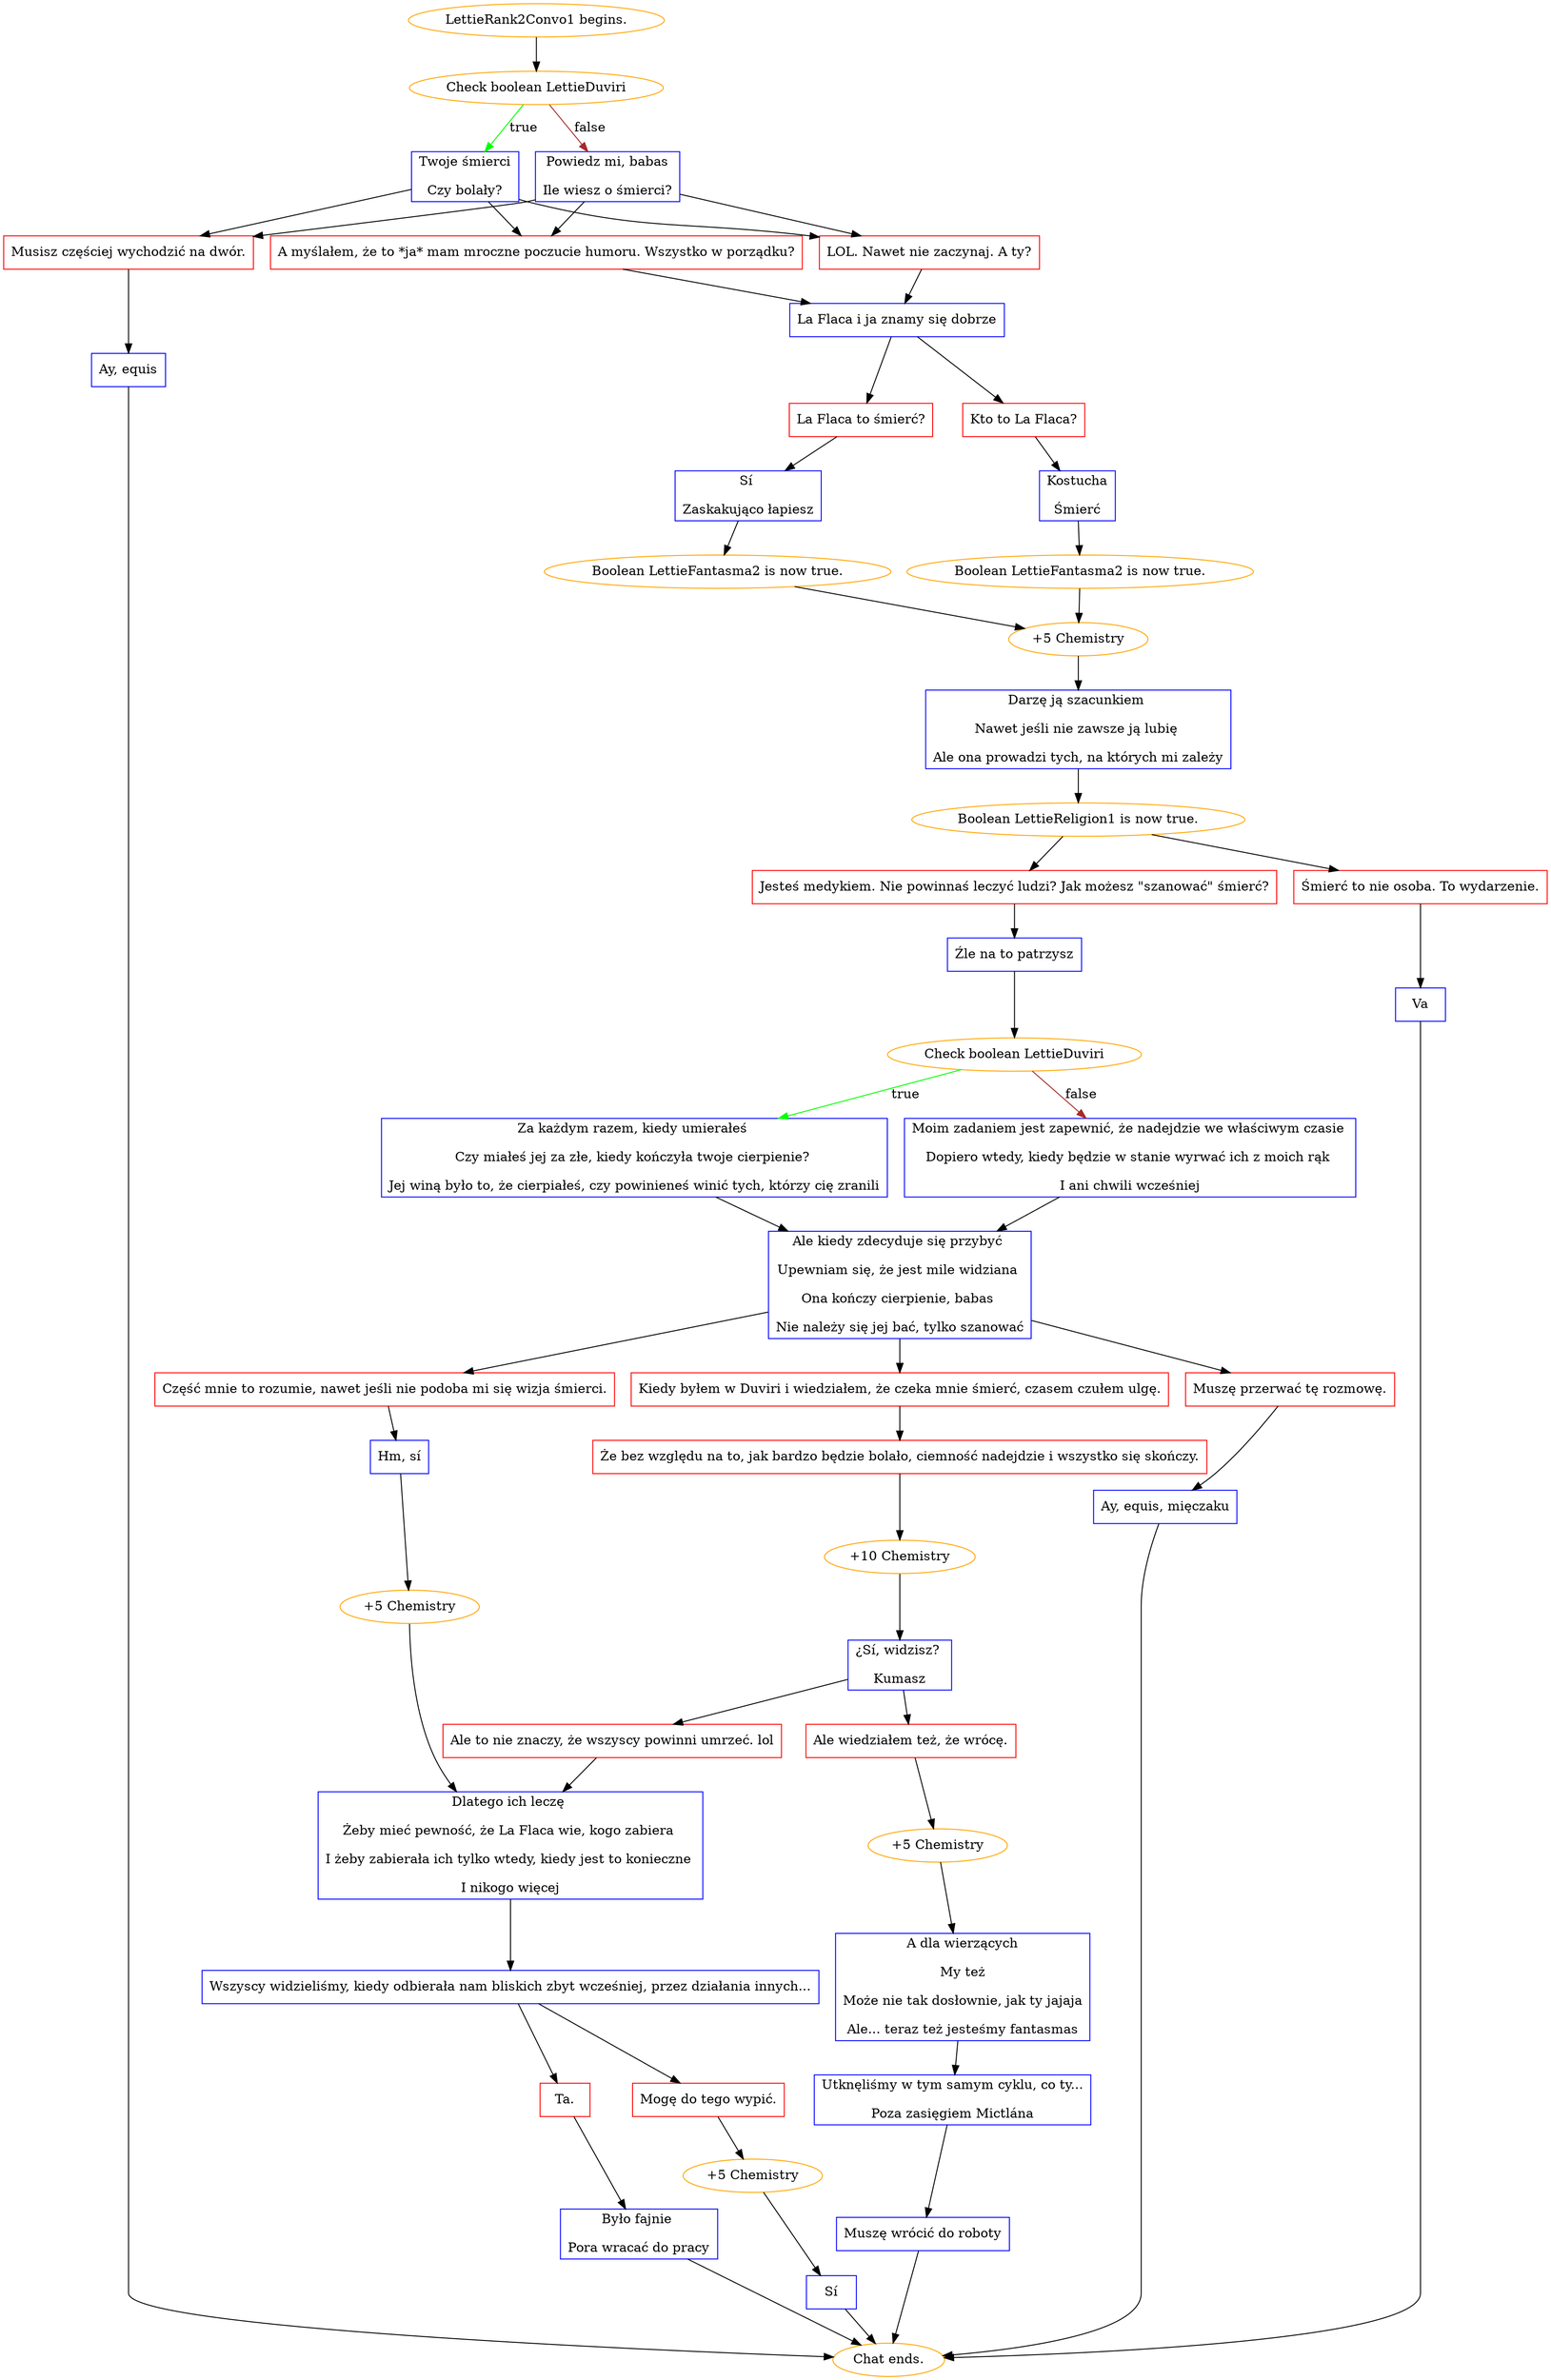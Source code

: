 digraph {
	"LettieRank2Convo1 begins." [color=orange];
		"LettieRank2Convo1 begins." -> j2549990084;
	j2549990084 [label="Check boolean LettieDuviri",color=orange];
		j2549990084 -> j1078364912 [label=true,color=green];
		j2549990084 -> j2417472100 [label=false,color=brown];
	j1078364912 [label="Twoje śmierci
Czy bolały?",shape=box,color=blue];
		j1078364912 -> j2616401127;
		j1078364912 -> j2551067693;
		j1078364912 -> j2312581643;
	j2417472100 [label="Powiedz mi, babas
Ile wiesz o śmierci?",shape=box,color=blue];
		j2417472100 -> j2616401127;
		j2417472100 -> j2551067693;
		j2417472100 -> j2312581643;
	j2616401127 [label="A myślałem, że to *ja* mam mroczne poczucie humoru. Wszystko w porządku?",shape=box,color=red];
		j2616401127 -> j3728382687;
	j2551067693 [label="LOL. Nawet nie zaczynaj. A ty?",shape=box,color=red];
		j2551067693 -> j3728382687;
	j2312581643 [label="Musisz częściej wychodzić na dwór.",shape=box,color=red];
		j2312581643 -> j1759475013;
	j3728382687 [label="La Flaca i ja znamy się dobrze",shape=box,color=blue];
		j3728382687 -> j185311319;
		j3728382687 -> j2535670100;
	j1759475013 [label="Ay, equis",shape=box,color=blue];
		j1759475013 -> "Chat ends.";
	j185311319 [label="La Flaca to śmierć?",shape=box,color=red];
		j185311319 -> j3670230094;
	j2535670100 [label="Kto to La Flaca?",shape=box,color=red];
		j2535670100 -> j550722318;
	"Chat ends." [color=orange];
	j3670230094 [label="Sí 
Zaskakująco łapiesz",shape=box,color=blue];
		j3670230094 -> j2518453253;
	j550722318 [label="Kostucha
Śmierć",shape=box,color=blue];
		j550722318 -> j1616060539;
	j2518453253 [label="Boolean LettieFantasma2 is now true.",color=orange];
		j2518453253 -> j390884441;
	j1616060539 [label="Boolean LettieFantasma2 is now true.",color=orange];
		j1616060539 -> j390884441;
	j390884441 [label="+5 Chemistry",color=orange];
		j390884441 -> j2148577268;
	j2148577268 [label="Darzę ją szacunkiem 
Nawet jeśli nie zawsze ją lubię 
Ale ona prowadzi tych, na których mi zależy",shape=box,color=blue];
		j2148577268 -> j4268386380;
	j4268386380 [label="Boolean LettieReligion1 is now true.",color=orange];
		j4268386380 -> j3415770224;
		j4268386380 -> j1429517869;
	j3415770224 [label="Jesteś medykiem. Nie powinnaś leczyć ludzi? Jak możesz \"szanować\" śmierć?",shape=box,color=red];
		j3415770224 -> j1745830309;
	j1429517869 [label="Śmierć to nie osoba. To wydarzenie.",shape=box,color=red];
		j1429517869 -> j2547240352;
	j1745830309 [label="Źle na to patrzysz",shape=box,color=blue];
		j1745830309 -> j4087927951;
	j2547240352 [label="Va",shape=box,color=blue];
		j2547240352 -> "Chat ends.";
	j4087927951 [label="Check boolean LettieDuviri",color=orange];
		j4087927951 -> j4172569601 [label=true,color=green];
		j4087927951 -> j1849722360 [label=false,color=brown];
	j4172569601 [label="Za każdym razem, kiedy umierałeś 
Czy miałeś jej za złe, kiedy kończyła twoje cierpienie? 
Jej winą było to, że cierpiałeś, czy powinieneś winić tych, którzy cię zranili",shape=box,color=blue];
		j4172569601 -> j2886271078;
	j1849722360 [label="Moim zadaniem jest zapewnić, że nadejdzie we właściwym czasie 
Dopiero wtedy, kiedy będzie w stanie wyrwać ich z moich rąk 
I ani chwili wcześniej",shape=box,color=blue];
		j1849722360 -> j2886271078;
	j2886271078 [label="Ale kiedy zdecyduje się przybyć 
Upewniam się, że jest mile widziana 
Ona kończy cierpienie, babas 
Nie należy się jej bać, tylko szanować",shape=box,color=blue];
		j2886271078 -> j2398526181;
		j2886271078 -> j1311678157;
		j2886271078 -> j2740818027;
	j2398526181 [label="Kiedy byłem w Duviri i wiedziałem, że czeka mnie śmierć, czasem czułem ulgę.",shape=box,color=red];
		j2398526181 -> j2013696992;
	j1311678157 [label="Część mnie to rozumie, nawet jeśli nie podoba mi się wizja śmierci.",shape=box,color=red];
		j1311678157 -> j2094779226;
	j2740818027 [label="Muszę przerwać tę rozmowę.",shape=box,color=red];
		j2740818027 -> j1927385933;
	j2013696992 [label="Że bez względu na to, jak bardzo będzie bolało, ciemność nadejdzie i wszystko się skończy.",shape=box,color=red];
		j2013696992 -> j764097162;
	j2094779226 [label="Hm, sí",shape=box,color=blue];
		j2094779226 -> j1658182234;
	j1927385933 [label="Ay, equis, mięczaku",shape=box,color=blue];
		j1927385933 -> "Chat ends.";
	j764097162 [label="+10 Chemistry",color=orange];
		j764097162 -> j3934418853;
	j1658182234 [label="+5 Chemistry",color=orange];
		j1658182234 -> j3659958315;
	j3934418853 [label="¿Sí, widzisz? 
Kumasz",shape=box,color=blue];
		j3934418853 -> j1177230145;
		j3934418853 -> j2467670945;
	j3659958315 [label="Dlatego ich leczę 
Żeby mieć pewność, że La Flaca wie, kogo zabiera 
I żeby zabierała ich tylko wtedy, kiedy jest to konieczne 
I nikogo więcej",shape=box,color=blue];
		j3659958315 -> j2371706459;
	j1177230145 [label="Ale wiedziałem też, że wrócę.",shape=box,color=red];
		j1177230145 -> j3949742896;
	j2467670945 [label="Ale to nie znaczy, że wszyscy powinni umrzeć. lol",shape=box,color=red];
		j2467670945 -> j3659958315;
	j2371706459 [label="Wszyscy widzieliśmy, kiedy odbierała nam bliskich zbyt wcześniej, przez działania innych...",shape=box,color=blue];
		j2371706459 -> j1986279202;
		j2371706459 -> j3467604776;
	j3949742896 [label="+5 Chemistry",color=orange];
		j3949742896 -> j3677922187;
	j1986279202 [label="Ta.",shape=box,color=red];
		j1986279202 -> j3550584965;
	j3467604776 [label="Mogę do tego wypić.",shape=box,color=red];
		j3467604776 -> j3843951455;
	j3677922187 [label="A dla wierzących
My też
Może nie tak dosłownie, jak ty jajaja
Ale... teraz też jesteśmy fantasmas",shape=box,color=blue];
		j3677922187 -> j1824841615;
	j3550584965 [label="Było fajnie 
Pora wracać do pracy",shape=box,color=blue];
		j3550584965 -> "Chat ends.";
	j3843951455 [label="+5 Chemistry",color=orange];
		j3843951455 -> j792958072;
	j1824841615 [label="Utknęliśmy w tym samym cyklu, co ty...
Poza zasięgiem Mictlána",shape=box,color=blue];
		j1824841615 -> j1173838487;
	j792958072 [label="Sí",shape=box,color=blue];
		j792958072 -> "Chat ends.";
	j1173838487 [label="Muszę wrócić do roboty",shape=box,color=blue];
		j1173838487 -> "Chat ends.";
}